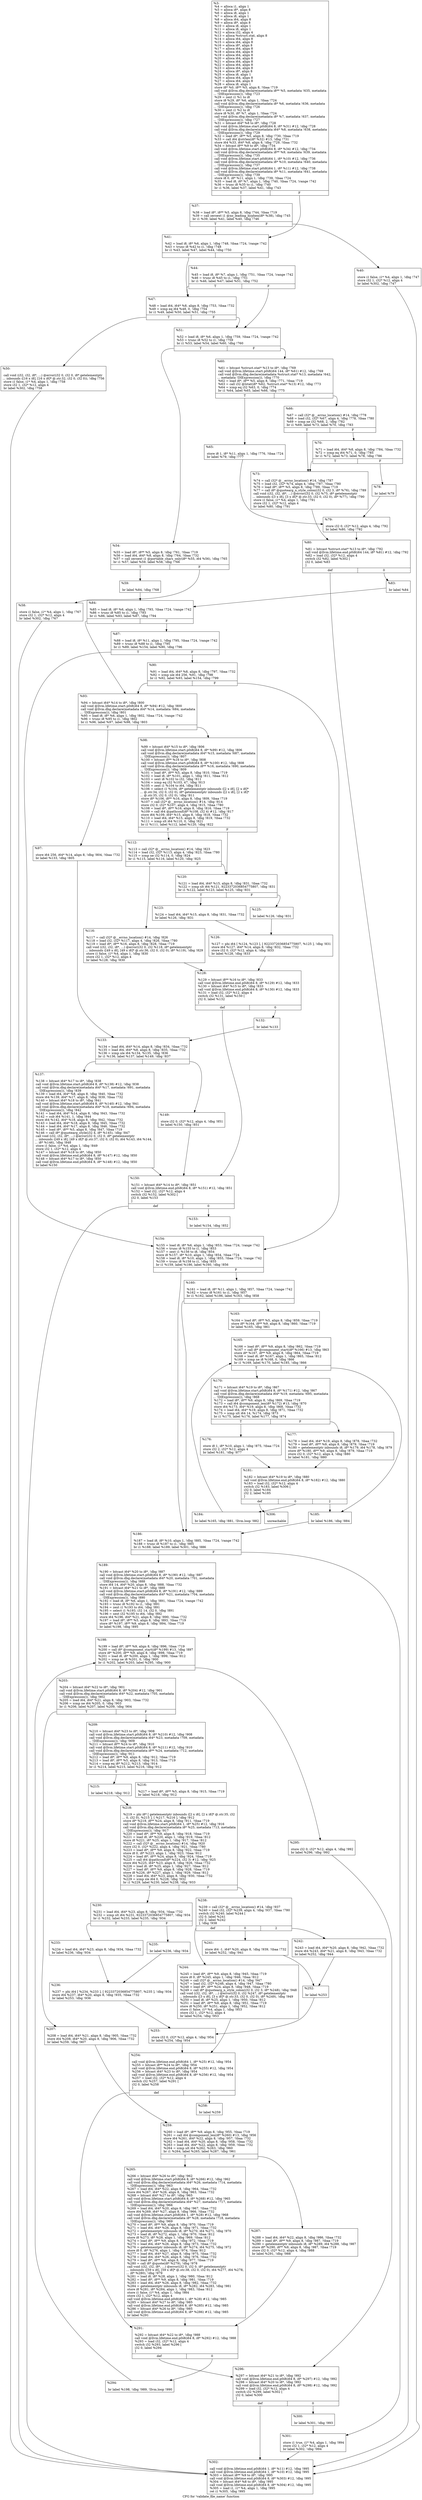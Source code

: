 digraph "CFG for 'validate_file_name' function" {
	label="CFG for 'validate_file_name' function";

	Node0x18da7d0 [shape=record,label="{%3:\l  %4 = alloca i1, align 1\l  %5 = alloca i8*, align 8\l  %6 = alloca i8, align 1\l  %7 = alloca i8, align 1\l  %8 = alloca i64, align 8\l  %9 = alloca i8*, align 8\l  %10 = alloca i8, align 1\l  %11 = alloca i8, align 1\l  %12 = alloca i32, align 4\l  %13 = alloca %struct.stat, align 8\l  %14 = alloca i64, align 8\l  %15 = alloca i64, align 8\l  %16 = alloca i8*, align 8\l  %17 = alloca i64, align 8\l  %18 = alloca i64, align 8\l  %19 = alloca i64, align 8\l  %20 = alloca i64, align 8\l  %21 = alloca i64, align 8\l  %22 = alloca i64, align 8\l  %23 = alloca i64, align 8\l  %24 = alloca i8*, align 8\l  %25 = alloca i8, align 1\l  %26 = alloca i64, align 8\l  %27 = alloca i64, align 8\l  %28 = alloca i8, align 1\l  store i8* %0, i8** %5, align 8, !tbaa !719\l  call void @llvm.dbg.declare(metadata i8** %5, metadata !635, metadata\l... !DIExpression()), !dbg !723\l  %29 = zext i1 %1 to i8\l  store i8 %29, i8* %6, align 1, !tbaa !724\l  call void @llvm.dbg.declare(metadata i8* %6, metadata !636, metadata\l... !DIExpression()), !dbg !726\l  %30 = zext i1 %2 to i8\l  store i8 %30, i8* %7, align 1, !tbaa !724\l  call void @llvm.dbg.declare(metadata i8* %7, metadata !637, metadata\l... !DIExpression()), !dbg !727\l  %31 = bitcast i64* %8 to i8*, !dbg !728\l  call void @llvm.lifetime.start.p0i8(i64 8, i8* %31) #12, !dbg !728\l  call void @llvm.dbg.declare(metadata i64* %8, metadata !638, metadata\l... !DIExpression()), !dbg !729\l  %32 = load i8*, i8** %5, align 8, !dbg !730, !tbaa !719\l  %33 = call i64 @strlen(i8* %32) #13, !dbg !731\l  store i64 %33, i64* %8, align 8, !dbg !729, !tbaa !732\l  %34 = bitcast i8** %9 to i8*, !dbg !734\l  call void @llvm.lifetime.start.p0i8(i64 8, i8* %34) #12, !dbg !734\l  call void @llvm.dbg.declare(metadata i8** %9, metadata !639, metadata\l... !DIExpression()), !dbg !735\l  call void @llvm.lifetime.start.p0i8(i64 1, i8* %10) #12, !dbg !736\l  call void @llvm.dbg.declare(metadata i8* %10, metadata !640, metadata\l... !DIExpression()), !dbg !737\l  call void @llvm.lifetime.start.p0i8(i64 1, i8* %11) #12, !dbg !738\l  call void @llvm.dbg.declare(metadata i8* %11, metadata !641, metadata\l... !DIExpression()), !dbg !739\l  store i8 0, i8* %11, align 1, !dbg !739, !tbaa !724\l  %35 = load i8, i8* %7, align 1, !dbg !740, !tbaa !724, !range !742\l  %36 = trunc i8 %35 to i1, !dbg !740\l  br i1 %36, label %37, label %41, !dbg !743\l|{<s0>T|<s1>F}}"];
	Node0x18da7d0:s0 -> Node0x18ca420;
	Node0x18da7d0:s1 -> Node0x18ca4c0;
	Node0x18ca420 [shape=record,label="{%37:\l\l  %38 = load i8*, i8** %5, align 8, !dbg !744, !tbaa !719\l  %39 = call zeroext i1 @no_leading_hyphen(i8* %38), !dbg !745\l  br i1 %39, label %41, label %40, !dbg !746\l|{<s0>T|<s1>F}}"];
	Node0x18ca420:s0 -> Node0x18ca4c0;
	Node0x18ca420:s1 -> Node0x18ca470;
	Node0x18ca470 [shape=record,label="{%40:\l\l  store i1 false, i1* %4, align 1, !dbg !747\l  store i32 1, i32* %12, align 4\l  br label %302, !dbg !747\l}"];
	Node0x18ca470 -> Node0x18dd1a0;
	Node0x18ca4c0 [shape=record,label="{%41:\l\l  %42 = load i8, i8* %6, align 1, !dbg !748, !tbaa !724, !range !742\l  %43 = trunc i8 %42 to i1, !dbg !748\l  br i1 %43, label %47, label %44, !dbg !750\l|{<s0>T|<s1>F}}"];
	Node0x18ca4c0:s0 -> Node0x18ca560;
	Node0x18ca4c0:s1 -> Node0x18ca510;
	Node0x18ca510 [shape=record,label="{%44:\l\l  %45 = load i8, i8* %7, align 1, !dbg !751, !tbaa !724, !range !742\l  %46 = trunc i8 %45 to i1, !dbg !751\l  br i1 %46, label %47, label %51, !dbg !752\l|{<s0>T|<s1>F}}"];
	Node0x18ca510:s0 -> Node0x18ca560;
	Node0x18ca510:s1 -> Node0x18ca600;
	Node0x18ca560 [shape=record,label="{%47:\l\l  %48 = load i64, i64* %8, align 8, !dbg !753, !tbaa !732\l  %49 = icmp eq i64 %48, 0, !dbg !754\l  br i1 %49, label %50, label %51, !dbg !755\l|{<s0>T|<s1>F}}"];
	Node0x18ca560:s0 -> Node0x18ca5b0;
	Node0x18ca560:s1 -> Node0x18ca600;
	Node0x18ca5b0 [shape=record,label="{%50:\l\l  call void (i32, i32, i8*, ...) @error(i32 0, i32 0, i8* getelementptr\l... inbounds ([16 x i8], [16 x i8]* @.str.32, i32 0, i32 0)), !dbg !756\l  store i1 false, i1* %4, align 1, !dbg !758\l  store i32 1, i32* %12, align 4\l  br label %302, !dbg !758\l}"];
	Node0x18ca5b0 -> Node0x18dd1a0;
	Node0x18ca600 [shape=record,label="{%51:\l\l  %52 = load i8, i8* %6, align 1, !dbg !759, !tbaa !724, !range !742\l  %53 = trunc i8 %52 to i1, !dbg !759\l  br i1 %53, label %54, label %60, !dbg !760\l|{<s0>T|<s1>F}}"];
	Node0x18ca600:s0 -> Node0x18ca650;
	Node0x18ca600:s1 -> Node0x18ca740;
	Node0x18ca650 [shape=record,label="{%54:\l\l  %55 = load i8*, i8** %5, align 8, !dbg !761, !tbaa !719\l  %56 = load i64, i64* %8, align 8, !dbg !764, !tbaa !732\l  %57 = call zeroext i1 @portable_chars_only(i8* %55, i64 %56), !dbg !765\l  br i1 %57, label %59, label %58, !dbg !766\l|{<s0>T|<s1>F}}"];
	Node0x18ca650:s0 -> Node0x18ca6f0;
	Node0x18ca650:s1 -> Node0x18ca6a0;
	Node0x18ca6a0 [shape=record,label="{%58:\l\l  store i1 false, i1* %4, align 1, !dbg !767\l  store i32 1, i32* %12, align 4\l  br label %302, !dbg !767\l}"];
	Node0x18ca6a0 -> Node0x18dd1a0;
	Node0x18ca6f0 [shape=record,label="{%59:\l\l  br label %84, !dbg !768\l}"];
	Node0x18ca6f0 -> Node0x18caa10;
	Node0x18ca740 [shape=record,label="{%60:\l\l  %61 = bitcast %struct.stat* %13 to i8*, !dbg !769\l  call void @llvm.lifetime.start.p0i8(i64 144, i8* %61) #12, !dbg !769\l  call void @llvm.dbg.declare(metadata %struct.stat* %13, metadata !642,\l... metadata !DIExpression()), !dbg !770\l  %62 = load i8*, i8** %5, align 8, !dbg !771, !tbaa !719\l  %63 = call i32 @lstat(i8* %62, %struct.stat* %13) #12, !dbg !773\l  %64 = icmp eq i32 %63, 0, !dbg !774\l  br i1 %64, label %65, label %66, !dbg !775\l|{<s0>T|<s1>F}}"];
	Node0x18ca740:s0 -> Node0x18ca790;
	Node0x18ca740:s1 -> Node0x18ca7e0;
	Node0x18ca790 [shape=record,label="{%65:\l\l  store i8 1, i8* %11, align 1, !dbg !776, !tbaa !724\l  br label %79, !dbg !777\l}"];
	Node0x18ca790 -> Node0x18ca920;
	Node0x18ca7e0 [shape=record,label="{%66:\l\l  %67 = call i32* @__errno_location() #14, !dbg !778\l  %68 = load i32, i32* %67, align 4, !dbg !778, !tbaa !780\l  %69 = icmp ne i32 %68, 2, !dbg !782\l  br i1 %69, label %73, label %70, !dbg !783\l|{<s0>T|<s1>F}}"];
	Node0x18ca7e0:s0 -> Node0x18ca880;
	Node0x18ca7e0:s1 -> Node0x18ca830;
	Node0x18ca830 [shape=record,label="{%70:\l\l  %71 = load i64, i64* %8, align 8, !dbg !784, !tbaa !732\l  %72 = icmp eq i64 %71, 0, !dbg !785\l  br i1 %72, label %73, label %78, !dbg !786\l|{<s0>T|<s1>F}}"];
	Node0x18ca830:s0 -> Node0x18ca880;
	Node0x18ca830:s1 -> Node0x18ca8d0;
	Node0x18ca880 [shape=record,label="{%73:\l\l  %74 = call i32* @__errno_location() #14, !dbg !787\l  %75 = load i32, i32* %74, align 4, !dbg !787, !tbaa !780\l  %76 = load i8*, i8** %5, align 8, !dbg !789, !tbaa !719\l  %77 = call i8* @quotearg_n_style_colon(i32 0, i32 3, i8* %76), !dbg !789\l  call void (i32, i32, i8*, ...) @error(i32 0, i32 %75, i8* getelementptr\l... inbounds ([3 x i8], [3 x i8]* @.str.33, i32 0, i32 0), i8* %77), !dbg !790\l  store i1 false, i1* %4, align 1, !dbg !791\l  store i32 1, i32* %12, align 4\l  br label %80, !dbg !791\l}"];
	Node0x18ca880 -> Node0x18ca970;
	Node0x18ca8d0 [shape=record,label="{%78:\l\l  br label %79\l}"];
	Node0x18ca8d0 -> Node0x18ca920;
	Node0x18ca920 [shape=record,label="{%79:\l\l  store i32 0, i32* %12, align 4, !dbg !792\l  br label %80, !dbg !792\l}"];
	Node0x18ca920 -> Node0x18ca970;
	Node0x18ca970 [shape=record,label="{%80:\l\l  %81 = bitcast %struct.stat* %13 to i8*, !dbg !792\l  call void @llvm.lifetime.end.p0i8(i64 144, i8* %81) #12, !dbg !792\l  %82 = load i32, i32* %12, align 4\l  switch i32 %82, label %302 [\l    i32 0, label %83\l  ]\l|{<s0>def|<s1>0}}"];
	Node0x18ca970:s0 -> Node0x18dd1a0;
	Node0x18ca970:s1 -> Node0x18ca9c0;
	Node0x18ca9c0 [shape=record,label="{%83:\l\l  br label %84\l}"];
	Node0x18ca9c0 -> Node0x18caa10;
	Node0x18caa10 [shape=record,label="{%84:\l\l  %85 = load i8, i8* %6, align 1, !dbg !793, !tbaa !724, !range !742\l  %86 = trunc i8 %85 to i1, !dbg !793\l  br i1 %86, label %93, label %87, !dbg !794\l|{<s0>T|<s1>F}}"];
	Node0x18caa10:s0 -> Node0x18cab00;
	Node0x18caa10:s1 -> Node0x18caa60;
	Node0x18caa60 [shape=record,label="{%87:\l\l  %88 = load i8, i8* %11, align 1, !dbg !795, !tbaa !724, !range !742\l  %89 = trunc i8 %88 to i1, !dbg !795\l  br i1 %89, label %154, label %90, !dbg !796\l|{<s0>T|<s1>F}}"];
	Node0x18caa60:s0 -> Node0x18dc520;
	Node0x18caa60:s1 -> Node0x18caab0;
	Node0x18caab0 [shape=record,label="{%90:\l\l  %91 = load i64, i64* %8, align 8, !dbg !797, !tbaa !732\l  %92 = icmp ule i64 256, %91, !dbg !798\l  br i1 %92, label %93, label %154, !dbg !799\l|{<s0>T|<s1>F}}"];
	Node0x18caab0:s0 -> Node0x18cab00;
	Node0x18caab0:s1 -> Node0x18dc520;
	Node0x18cab00 [shape=record,label="{%93:\l\l  %94 = bitcast i64* %14 to i8*, !dbg !800\l  call void @llvm.lifetime.start.p0i8(i64 8, i8* %94) #12, !dbg !800\l  call void @llvm.dbg.declare(metadata i64* %14, metadata !684, metadata\l... !DIExpression()), !dbg !801\l  %95 = load i8, i8* %6, align 1, !dbg !802, !tbaa !724, !range !742\l  %96 = trunc i8 %95 to i1, !dbg !802\l  br i1 %96, label %97, label %98, !dbg !803\l|{<s0>T|<s1>F}}"];
	Node0x18cab00:s0 -> Node0x18cab50;
	Node0x18cab00:s1 -> Node0x18caba0;
	Node0x18cab50 [shape=record,label="{%97:\l\l  store i64 256, i64* %14, align 8, !dbg !804, !tbaa !732\l  br label %133, !dbg !805\l}"];
	Node0x18cab50 -> Node0x18cae70;
	Node0x18caba0 [shape=record,label="{%98:\l\l  %99 = bitcast i64* %15 to i8*, !dbg !806\l  call void @llvm.lifetime.start.p0i8(i64 8, i8* %99) #12, !dbg !806\l  call void @llvm.dbg.declare(metadata i64* %15, metadata !687, metadata\l... !DIExpression()), !dbg !807\l  %100 = bitcast i8** %16 to i8*, !dbg !808\l  call void @llvm.lifetime.start.p0i8(i64 8, i8* %100) #12, !dbg !808\l  call void @llvm.dbg.declare(metadata i8** %16, metadata !690, metadata\l... !DIExpression()), !dbg !809\l  %101 = load i8*, i8** %5, align 8, !dbg !810, !tbaa !719\l  %102 = load i8, i8* %101, align 1, !dbg !811, !tbaa !812\l  %103 = sext i8 %102 to i32, !dbg !811\l  %104 = icmp eq i32 %103, 47, !dbg !813\l  %105 = zext i1 %104 to i64, !dbg !811\l  %106 = select i1 %104, i8* getelementptr inbounds ([2 x i8], [2 x i8]*\l... @.str.34, i32 0, i32 0), i8* getelementptr inbounds ([2 x i8], [2 x i8]*\l... @.str.35, i32 0, i32 0), !dbg !811\l  store i8* %106, i8** %16, align 8, !dbg !809, !tbaa !719\l  %107 = call i32* @__errno_location() #14, !dbg !814\l  store i32 0, i32* %107, align 4, !dbg !815, !tbaa !780\l  %108 = load i8*, i8** %16, align 8, !dbg !816, !tbaa !719\l  %109 = call i64 @pathconf(i8* %108, i32 4) #12, !dbg !817\l  store i64 %109, i64* %15, align 8, !dbg !818, !tbaa !732\l  %110 = load i64, i64* %15, align 8, !dbg !819, !tbaa !732\l  %111 = icmp slt i64 %110, 0, !dbg !821\l  br i1 %111, label %112, label %120, !dbg !822\l|{<s0>T|<s1>F}}"];
	Node0x18caba0:s0 -> Node0x18cabf0;
	Node0x18caba0:s1 -> Node0x18cac90;
	Node0x18cabf0 [shape=record,label="{%112:\l\l  %113 = call i32* @__errno_location() #14, !dbg !823\l  %114 = load i32, i32* %113, align 4, !dbg !823, !tbaa !780\l  %115 = icmp ne i32 %114, 0, !dbg !824\l  br i1 %115, label %116, label %120, !dbg !825\l|{<s0>T|<s1>F}}"];
	Node0x18cabf0:s0 -> Node0x18cac40;
	Node0x18cabf0:s1 -> Node0x18cac90;
	Node0x18cac40 [shape=record,label="{%116:\l\l  %117 = call i32* @__errno_location() #14, !dbg !826\l  %118 = load i32, i32* %117, align 4, !dbg !826, !tbaa !780\l  %119 = load i8*, i8** %16, align 8, !dbg !828, !tbaa !719\l  call void (i32, i32, i8*, ...) @error(i32 0, i32 %118, i8* getelementptr\l... inbounds ([49 x i8], [49 x i8]* @.str.36, i32 0, i32 0), i8* %119), !dbg !829\l  store i1 false, i1* %4, align 1, !dbg !830\l  store i32 1, i32* %12, align 4\l  br label %128, !dbg !830\l}"];
	Node0x18cac40 -> Node0x18cadd0;
	Node0x18cac90 [shape=record,label="{%120:\l\l  %121 = load i64, i64* %15, align 8, !dbg !831, !tbaa !732\l  %122 = icmp slt i64 %121, 9223372036854775807, !dbg !831\l  br i1 %122, label %123, label %125, !dbg !831\l|{<s0>T|<s1>F}}"];
	Node0x18cac90:s0 -> Node0x18cace0;
	Node0x18cac90:s1 -> Node0x18cad30;
	Node0x18cace0 [shape=record,label="{%123:\l\l  %124 = load i64, i64* %15, align 8, !dbg !831, !tbaa !732\l  br label %126, !dbg !831\l}"];
	Node0x18cace0 -> Node0x18cad80;
	Node0x18cad30 [shape=record,label="{%125:\l\l  br label %126, !dbg !831\l}"];
	Node0x18cad30 -> Node0x18cad80;
	Node0x18cad80 [shape=record,label="{%126:\l\l  %127 = phi i64 [ %124, %123 ], [ 9223372036854775807, %125 ], !dbg !831\l  store i64 %127, i64* %14, align 8, !dbg !832, !tbaa !732\l  store i32 0, i32* %12, align 4, !dbg !833\l  br label %128, !dbg !833\l}"];
	Node0x18cad80 -> Node0x18cadd0;
	Node0x18cadd0 [shape=record,label="{%128:\l\l  %129 = bitcast i8** %16 to i8*, !dbg !833\l  call void @llvm.lifetime.end.p0i8(i64 8, i8* %129) #12, !dbg !833\l  %130 = bitcast i64* %15 to i8*, !dbg !833\l  call void @llvm.lifetime.end.p0i8(i64 8, i8* %130) #12, !dbg !833\l  %131 = load i32, i32* %12, align 4\l  switch i32 %131, label %150 [\l    i32 0, label %132\l  ]\l|{<s0>def|<s1>0}}"];
	Node0x18cadd0:s0 -> Node0x18dc480;
	Node0x18cadd0:s1 -> Node0x18cae20;
	Node0x18cae20 [shape=record,label="{%132:\l\l  br label %133\l}"];
	Node0x18cae20 -> Node0x18cae70;
	Node0x18cae70 [shape=record,label="{%133:\l\l  %134 = load i64, i64* %14, align 8, !dbg !834, !tbaa !732\l  %135 = load i64, i64* %8, align 8, !dbg !835, !tbaa !732\l  %136 = icmp ule i64 %134, %135, !dbg !836\l  br i1 %136, label %137, label %149, !dbg !837\l|{<s0>T|<s1>F}}"];
	Node0x18cae70:s0 -> Node0x18caec0;
	Node0x18cae70:s1 -> Node0x18dc430;
	Node0x18caec0 [shape=record,label="{%137:\l\l  %138 = bitcast i64* %17 to i8*, !dbg !838\l  call void @llvm.lifetime.start.p0i8(i64 8, i8* %138) #12, !dbg !838\l  call void @llvm.dbg.declare(metadata i64* %17, metadata !691, metadata\l... !DIExpression()), !dbg !839\l  %139 = load i64, i64* %8, align 8, !dbg !840, !tbaa !732\l  store i64 %139, i64* %17, align 8, !dbg !839, !tbaa !732\l  %140 = bitcast i64* %18 to i8*, !dbg !841\l  call void @llvm.lifetime.start.p0i8(i64 8, i8* %140) #12, !dbg !841\l  call void @llvm.dbg.declare(metadata i64* %18, metadata !694, metadata\l... !DIExpression()), !dbg !842\l  %141 = load i64, i64* %14, align 8, !dbg !843, !tbaa !732\l  %142 = sub i64 %141, 1, !dbg !844\l  store i64 %142, i64* %18, align 8, !dbg !842, !tbaa !732\l  %143 = load i64, i64* %18, align 8, !dbg !845, !tbaa !732\l  %144 = load i64, i64* %17, align 8, !dbg !846, !tbaa !732\l  %145 = load i8*, i8** %5, align 8, !dbg !847, !tbaa !719\l  %146 = call i8* @quotearg_style(i32 4, i8* %145), !dbg !847\l  call void (i32, i32, i8*, ...) @error(i32 0, i32 0, i8* getelementptr\l... inbounds ([49 x i8], [49 x i8]* @.str.37, i32 0, i32 0), i64 %143, i64 %144,\l... i8* %146), !dbg !848\l  store i1 false, i1* %4, align 1, !dbg !849\l  store i32 1, i32* %12, align 4\l  %147 = bitcast i64* %18 to i8*, !dbg !850\l  call void @llvm.lifetime.end.p0i8(i64 8, i8* %147) #12, !dbg !850\l  %148 = bitcast i64* %17 to i8*, !dbg !850\l  call void @llvm.lifetime.end.p0i8(i64 8, i8* %148) #12, !dbg !850\l  br label %150\l}"];
	Node0x18caec0 -> Node0x18dc480;
	Node0x18dc430 [shape=record,label="{%149:\l\l  store i32 0, i32* %12, align 4, !dbg !851\l  br label %150, !dbg !851\l}"];
	Node0x18dc430 -> Node0x18dc480;
	Node0x18dc480 [shape=record,label="{%150:\l\l  %151 = bitcast i64* %14 to i8*, !dbg !851\l  call void @llvm.lifetime.end.p0i8(i64 8, i8* %151) #12, !dbg !851\l  %152 = load i32, i32* %12, align 4\l  switch i32 %152, label %302 [\l    i32 0, label %153\l  ]\l|{<s0>def|<s1>0}}"];
	Node0x18dc480:s0 -> Node0x18dd1a0;
	Node0x18dc480:s1 -> Node0x18dc4d0;
	Node0x18dc4d0 [shape=record,label="{%153:\l\l  br label %154, !dbg !852\l}"];
	Node0x18dc4d0 -> Node0x18dc520;
	Node0x18dc520 [shape=record,label="{%154:\l\l  %155 = load i8, i8* %6, align 1, !dbg !853, !tbaa !724, !range !742\l  %156 = trunc i8 %155 to i1, !dbg !853\l  %157 = zext i1 %156 to i8, !dbg !854\l  store i8 %157, i8* %10, align 1, !dbg !854, !tbaa !724\l  %158 = load i8, i8* %10, align 1, !dbg !855, !tbaa !724, !range !742\l  %159 = trunc i8 %158 to i1, !dbg !855\l  br i1 %159, label %186, label %160, !dbg !856\l|{<s0>T|<s1>F}}"];
	Node0x18dc520:s0 -> Node0x18dc840;
	Node0x18dc520:s1 -> Node0x18dc570;
	Node0x18dc570 [shape=record,label="{%160:\l\l  %161 = load i8, i8* %11, align 1, !dbg !857, !tbaa !724, !range !742\l  %162 = trunc i8 %161 to i1, !dbg !857\l  br i1 %162, label %186, label %163, !dbg !858\l|{<s0>T|<s1>F}}"];
	Node0x18dc570:s0 -> Node0x18dc840;
	Node0x18dc570:s1 -> Node0x18dc5c0;
	Node0x18dc5c0 [shape=record,label="{%163:\l\l  %164 = load i8*, i8** %5, align 8, !dbg !859, !tbaa !719\l  store i8* %164, i8** %9, align 8, !dbg !860, !tbaa !719\l  br label %165, !dbg !861\l}"];
	Node0x18dc5c0 -> Node0x18dc610;
	Node0x18dc610 [shape=record,label="{%165:\l\l  %166 = load i8*, i8** %9, align 8, !dbg !862, !tbaa !719\l  %167 = call i8* @component_start(i8* %166) #13, !dbg !863\l  store i8* %167, i8** %9, align 8, !dbg !864, !tbaa !719\l  %168 = load i8, i8* %167, align 1, !dbg !865, !tbaa !812\l  %169 = icmp ne i8 %168, 0, !dbg !866\l  br i1 %169, label %170, label %185, !dbg !866\l|{<s0>T|<s1>F}}"];
	Node0x18dc610:s0 -> Node0x18dc660;
	Node0x18dc610:s1 -> Node0x18dc7f0;
	Node0x18dc660 [shape=record,label="{%170:\l\l  %171 = bitcast i64* %19 to i8*, !dbg !867\l  call void @llvm.lifetime.start.p0i8(i64 8, i8* %171) #12, !dbg !867\l  call void @llvm.dbg.declare(metadata i64* %19, metadata !695, metadata\l... !DIExpression()), !dbg !868\l  %172 = load i8*, i8** %9, align 8, !dbg !869, !tbaa !719\l  %173 = call i64 @component_len(i8* %172) #13, !dbg !870\l  store i64 %173, i64* %19, align 8, !dbg !868, !tbaa !732\l  %174 = load i64, i64* %19, align 8, !dbg !871, !tbaa !732\l  %175 = icmp ult i64 14, %174, !dbg !873\l  br i1 %175, label %176, label %177, !dbg !874\l|{<s0>T|<s1>F}}"];
	Node0x18dc660:s0 -> Node0x18dc6b0;
	Node0x18dc660:s1 -> Node0x18dc700;
	Node0x18dc6b0 [shape=record,label="{%176:\l\l  store i8 1, i8* %10, align 1, !dbg !875, !tbaa !724\l  store i32 2, i32* %12, align 4\l  br label %181, !dbg !877\l}"];
	Node0x18dc6b0 -> Node0x18dc750;
	Node0x18dc700 [shape=record,label="{%177:\l\l  %178 = load i64, i64* %19, align 8, !dbg !878, !tbaa !732\l  %179 = load i8*, i8** %9, align 8, !dbg !879, !tbaa !719\l  %180 = getelementptr inbounds i8, i8* %179, i64 %178, !dbg !879\l  store i8* %180, i8** %9, align 8, !dbg !879, !tbaa !719\l  store i32 0, i32* %12, align 4, !dbg !880\l  br label %181, !dbg !880\l}"];
	Node0x18dc700 -> Node0x18dc750;
	Node0x18dc750 [shape=record,label="{%181:\l\l  %182 = bitcast i64* %19 to i8*, !dbg !880\l  call void @llvm.lifetime.end.p0i8(i64 8, i8* %182) #12, !dbg !880\l  %183 = load i32, i32* %12, align 4\l  switch i32 %183, label %306 [\l    i32 0, label %184\l    i32 2, label %185\l  ]\l|{<s0>def|<s1>0|<s2>2}}"];
	Node0x18dc750:s0 -> Node0x18dd1f0;
	Node0x18dc750:s1 -> Node0x18dc7a0;
	Node0x18dc750:s2 -> Node0x18dc7f0;
	Node0x18dc7a0 [shape=record,label="{%184:\l\l  br label %165, !dbg !881, !llvm.loop !882\l}"];
	Node0x18dc7a0 -> Node0x18dc610;
	Node0x18dc7f0 [shape=record,label="{%185:\l\l  br label %186, !dbg !884\l}"];
	Node0x18dc7f0 -> Node0x18dc840;
	Node0x18dc840 [shape=record,label="{%186:\l\l  %187 = load i8, i8* %10, align 1, !dbg !885, !tbaa !724, !range !742\l  %188 = trunc i8 %187 to i1, !dbg !885\l  br i1 %188, label %189, label %301, !dbg !886\l|{<s0>T|<s1>F}}"];
	Node0x18dc840:s0 -> Node0x18dc890;
	Node0x18dc840:s1 -> Node0x18dd150;
	Node0x18dc890 [shape=record,label="{%189:\l\l  %190 = bitcast i64* %20 to i8*, !dbg !887\l  call void @llvm.lifetime.start.p0i8(i64 8, i8* %190) #12, !dbg !887\l  call void @llvm.dbg.declare(metadata i64* %20, metadata !701, metadata\l... !DIExpression()), !dbg !888\l  store i64 14, i64* %20, align 8, !dbg !888, !tbaa !732\l  %191 = bitcast i64* %21 to i8*, !dbg !889\l  call void @llvm.lifetime.start.p0i8(i64 8, i8* %191) #12, !dbg !889\l  call void @llvm.dbg.declare(metadata i64* %21, metadata !704, metadata\l... !DIExpression()), !dbg !890\l  %192 = load i8, i8* %6, align 1, !dbg !891, !tbaa !724, !range !742\l  %193 = trunc i8 %192 to i1, !dbg !891\l  %194 = zext i1 %193 to i64, !dbg !891\l  %195 = select i1 %193, i32 14, i32 0, !dbg !891\l  %196 = sext i32 %195 to i64, !dbg !892\l  store i64 %196, i64* %21, align 8, !dbg !890, !tbaa !732\l  %197 = load i8*, i8** %5, align 8, !dbg !893, !tbaa !719\l  store i8* %197, i8** %9, align 8, !dbg !894, !tbaa !719\l  br label %198, !dbg !895\l}"];
	Node0x18dc890 -> Node0x18dc8e0;
	Node0x18dc8e0 [shape=record,label="{%198:\l\l  %199 = load i8*, i8** %9, align 8, !dbg !896, !tbaa !719\l  %200 = call i8* @component_start(i8* %199) #13, !dbg !897\l  store i8* %200, i8** %9, align 8, !dbg !898, !tbaa !719\l  %201 = load i8, i8* %200, align 1, !dbg !899, !tbaa !812\l  %202 = icmp ne i8 %201, 0, !dbg !900\l  br i1 %202, label %203, label %295, !dbg !900\l|{<s0>T|<s1>F}}"];
	Node0x18dc8e0:s0 -> Node0x18dc930;
	Node0x18dc8e0:s1 -> Node0x18dd060;
	Node0x18dc930 [shape=record,label="{%203:\l\l  %204 = bitcast i64* %22 to i8*, !dbg !901\l  call void @llvm.lifetime.start.p0i8(i64 8, i8* %204) #12, !dbg !901\l  call void @llvm.dbg.declare(metadata i64* %22, metadata !705, metadata\l... !DIExpression()), !dbg !902\l  %205 = load i64, i64* %21, align 8, !dbg !903, !tbaa !732\l  %206 = icmp ne i64 %205, 0, !dbg !903\l  br i1 %206, label %207, label %209, !dbg !904\l|{<s0>T|<s1>F}}"];
	Node0x18dc930:s0 -> Node0x18dc980;
	Node0x18dc930:s1 -> Node0x18dc9d0;
	Node0x18dc980 [shape=record,label="{%207:\l\l  %208 = load i64, i64* %21, align 8, !dbg !905, !tbaa !732\l  store i64 %208, i64* %20, align 8, !dbg !906, !tbaa !732\l  br label %259, !dbg !907\l}"];
	Node0x18dc980 -> Node0x18dced0;
	Node0x18dc9d0 [shape=record,label="{%209:\l\l  %210 = bitcast i64* %23 to i8*, !dbg !908\l  call void @llvm.lifetime.start.p0i8(i64 8, i8* %210) #12, !dbg !908\l  call void @llvm.dbg.declare(metadata i64* %23, metadata !709, metadata\l... !DIExpression()), !dbg !909\l  %211 = bitcast i8** %24 to i8*, !dbg !910\l  call void @llvm.lifetime.start.p0i8(i64 8, i8* %211) #12, !dbg !910\l  call void @llvm.dbg.declare(metadata i8** %24, metadata !712, metadata\l... !DIExpression()), !dbg !911\l  %212 = load i8*, i8** %9, align 8, !dbg !912, !tbaa !719\l  %213 = load i8*, i8** %5, align 8, !dbg !913, !tbaa !719\l  %214 = icmp eq i8* %212, %213, !dbg !914\l  br i1 %214, label %215, label %216, !dbg !912\l|{<s0>T|<s1>F}}"];
	Node0x18dc9d0:s0 -> Node0x18dca20;
	Node0x18dc9d0:s1 -> Node0x18dca70;
	Node0x18dca20 [shape=record,label="{%215:\l\l  br label %218, !dbg !912\l}"];
	Node0x18dca20 -> Node0x18dcac0;
	Node0x18dca70 [shape=record,label="{%216:\l\l  %217 = load i8*, i8** %5, align 8, !dbg !915, !tbaa !719\l  br label %218, !dbg !912\l}"];
	Node0x18dca70 -> Node0x18dcac0;
	Node0x18dcac0 [shape=record,label="{%218:\l\l  %219 = phi i8* [ getelementptr inbounds ([2 x i8], [2 x i8]* @.str.35, i32\l... 0, i32 0), %215 ], [ %217, %216 ], !dbg !912\l  store i8* %219, i8** %24, align 8, !dbg !911, !tbaa !719\l  call void @llvm.lifetime.start.p0i8(i64 1, i8* %25) #12, !dbg !916\l  call void @llvm.dbg.declare(metadata i8* %25, metadata !713, metadata\l... !DIExpression()), !dbg !917\l  %220 = load i8*, i8** %9, align 8, !dbg !918, !tbaa !719\l  %221 = load i8, i8* %220, align 1, !dbg !919, !tbaa !812\l  store i8 %221, i8* %25, align 1, !dbg !917, !tbaa !812\l  %222 = call i32* @__errno_location() #14, !dbg !920\l  store i32 0, i32* %222, align 4, !dbg !921, !tbaa !780\l  %223 = load i8*, i8** %9, align 8, !dbg !922, !tbaa !719\l  store i8 0, i8* %223, align 1, !dbg !923, !tbaa !812\l  %224 = load i8*, i8** %24, align 8, !dbg !924, !tbaa !719\l  %225 = call i64 @pathconf(i8* %224, i32 3) #12, !dbg !925\l  store i64 %225, i64* %23, align 8, !dbg !926, !tbaa !732\l  %226 = load i8, i8* %25, align 1, !dbg !927, !tbaa !812\l  %227 = load i8*, i8** %9, align 8, !dbg !928, !tbaa !719\l  store i8 %226, i8* %227, align 1, !dbg !929, !tbaa !812\l  %228 = load i64, i64* %23, align 8, !dbg !930, !tbaa !732\l  %229 = icmp sle i64 0, %228, !dbg !932\l  br i1 %229, label %230, label %238, !dbg !933\l|{<s0>T|<s1>F}}"];
	Node0x18dcac0:s0 -> Node0x18dcb10;
	Node0x18dcac0:s1 -> Node0x18dcc50;
	Node0x18dcb10 [shape=record,label="{%230:\l\l  %231 = load i64, i64* %23, align 8, !dbg !934, !tbaa !732\l  %232 = icmp slt i64 %231, 9223372036854775807, !dbg !934\l  br i1 %232, label %233, label %235, !dbg !934\l|{<s0>T|<s1>F}}"];
	Node0x18dcb10:s0 -> Node0x18dcb60;
	Node0x18dcb10:s1 -> Node0x18dcbb0;
	Node0x18dcb60 [shape=record,label="{%233:\l\l  %234 = load i64, i64* %23, align 8, !dbg !934, !tbaa !732\l  br label %236, !dbg !934\l}"];
	Node0x18dcb60 -> Node0x18dcc00;
	Node0x18dcbb0 [shape=record,label="{%235:\l\l  br label %236, !dbg !934\l}"];
	Node0x18dcbb0 -> Node0x18dcc00;
	Node0x18dcc00 [shape=record,label="{%236:\l\l  %237 = phi i64 [ %234, %233 ], [ 9223372036854775807, %235 ], !dbg !934\l  store i64 %237, i64* %20, align 8, !dbg !935, !tbaa !732\l  br label %253, !dbg !936\l}"];
	Node0x18dcc00 -> Node0x18dcde0;
	Node0x18dcc50 [shape=record,label="{%238:\l\l  %239 = call i32* @__errno_location() #14, !dbg !937\l  %240 = load i32, i32* %239, align 4, !dbg !937, !tbaa !780\l  switch i32 %240, label %244 [\l    i32 0, label %241\l    i32 2, label %242\l  ], !dbg !938\l|{<s0>def|<s1>0|<s2>2}}"];
	Node0x18dcc50:s0 -> Node0x18dcd40;
	Node0x18dcc50:s1 -> Node0x18dcca0;
	Node0x18dcc50:s2 -> Node0x18dccf0;
	Node0x18dcca0 [shape=record,label="{%241:\l\l  store i64 -1, i64* %20, align 8, !dbg !939, !tbaa !732\l  br label %252, !dbg !941\l}"];
	Node0x18dcca0 -> Node0x18dcd90;
	Node0x18dccf0 [shape=record,label="{%242:\l\l  %243 = load i64, i64* %20, align 8, !dbg !942, !tbaa !732\l  store i64 %243, i64* %21, align 8, !dbg !943, !tbaa !732\l  br label %252, !dbg !944\l}"];
	Node0x18dccf0 -> Node0x18dcd90;
	Node0x18dcd40 [shape=record,label="{%244:\l\l  %245 = load i8*, i8** %9, align 8, !dbg !945, !tbaa !719\l  store i8 0, i8* %245, align 1, !dbg !946, !tbaa !812\l  %246 = call i32* @__errno_location() #14, !dbg !947\l  %247 = load i32, i32* %246, align 4, !dbg !947, !tbaa !780\l  %248 = load i8*, i8** %24, align 8, !dbg !948, !tbaa !719\l  %249 = call i8* @quotearg_n_style_colon(i32 0, i32 3, i8* %248), !dbg !948\l  call void (i32, i32, i8*, ...) @error(i32 0, i32 %247, i8* getelementptr\l... inbounds ([3 x i8], [3 x i8]* @.str.33, i32 0, i32 0), i8* %249), !dbg !949\l  %250 = load i8, i8* %25, align 1, !dbg !950, !tbaa !812\l  %251 = load i8*, i8** %9, align 8, !dbg !951, !tbaa !719\l  store i8 %250, i8* %251, align 1, !dbg !952, !tbaa !812\l  store i1 false, i1* %4, align 1, !dbg !953\l  store i32 1, i32* %12, align 4\l  br label %254, !dbg !953\l}"];
	Node0x18dcd40 -> Node0x18dce30;
	Node0x18dcd90 [shape=record,label="{%252:\l\l  br label %253\l}"];
	Node0x18dcd90 -> Node0x18dcde0;
	Node0x18dcde0 [shape=record,label="{%253:\l\l  store i32 0, i32* %12, align 4, !dbg !954\l  br label %254, !dbg !954\l}"];
	Node0x18dcde0 -> Node0x18dce30;
	Node0x18dce30 [shape=record,label="{%254:\l\l  call void @llvm.lifetime.end.p0i8(i64 1, i8* %25) #12, !dbg !954\l  %255 = bitcast i8** %24 to i8*, !dbg !954\l  call void @llvm.lifetime.end.p0i8(i64 8, i8* %255) #12, !dbg !954\l  %256 = bitcast i64* %23 to i8*, !dbg !954\l  call void @llvm.lifetime.end.p0i8(i64 8, i8* %256) #12, !dbg !954\l  %257 = load i32, i32* %12, align 4\l  switch i32 %257, label %291 [\l    i32 0, label %258\l  ]\l|{<s0>def|<s1>0}}"];
	Node0x18dce30:s0 -> Node0x18dcfc0;
	Node0x18dce30:s1 -> Node0x18dce80;
	Node0x18dce80 [shape=record,label="{%258:\l\l  br label %259\l}"];
	Node0x18dce80 -> Node0x18dced0;
	Node0x18dced0 [shape=record,label="{%259:\l\l  %260 = load i8*, i8** %9, align 8, !dbg !955, !tbaa !719\l  %261 = call i64 @component_len(i8* %260) #13, !dbg !956\l  store i64 %261, i64* %22, align 8, !dbg !957, !tbaa !732\l  %262 = load i64, i64* %20, align 8, !dbg !958, !tbaa !732\l  %263 = load i64, i64* %22, align 8, !dbg !959, !tbaa !732\l  %264 = icmp ult i64 %262, %263, !dbg !960\l  br i1 %264, label %265, label %287, !dbg !961\l|{<s0>T|<s1>F}}"];
	Node0x18dced0:s0 -> Node0x18dcf20;
	Node0x18dced0:s1 -> Node0x18dcf70;
	Node0x18dcf20 [shape=record,label="{%265:\l\l  %266 = bitcast i64* %26 to i8*, !dbg !962\l  call void @llvm.lifetime.start.p0i8(i64 8, i8* %266) #12, !dbg !962\l  call void @llvm.dbg.declare(metadata i64* %26, metadata !714, metadata\l... !DIExpression()), !dbg !963\l  %267 = load i64, i64* %22, align 8, !dbg !964, !tbaa !732\l  store i64 %267, i64* %26, align 8, !dbg !963, !tbaa !732\l  %268 = bitcast i64* %27 to i8*, !dbg !965\l  call void @llvm.lifetime.start.p0i8(i64 8, i8* %268) #12, !dbg !965\l  call void @llvm.dbg.declare(metadata i64* %27, metadata !717, metadata\l... !DIExpression()), !dbg !966\l  %269 = load i64, i64* %20, align 8, !dbg !967, !tbaa !732\l  store i64 %269, i64* %27, align 8, !dbg !966, !tbaa !732\l  call void @llvm.lifetime.start.p0i8(i64 1, i8* %28) #12, !dbg !968\l  call void @llvm.dbg.declare(metadata i8* %28, metadata !718, metadata\l... !DIExpression()), !dbg !969\l  %270 = load i8*, i8** %9, align 8, !dbg !970, !tbaa !719\l  %271 = load i64, i64* %26, align 8, !dbg !971, !tbaa !732\l  %272 = getelementptr inbounds i8, i8* %270, i64 %271, !dbg !970\l  %273 = load i8, i8* %272, align 1, !dbg !970, !tbaa !812\l  store i8 %273, i8* %28, align 1, !dbg !969, !tbaa !812\l  %274 = load i8*, i8** %9, align 8, !dbg !972, !tbaa !719\l  %275 = load i64, i64* %26, align 8, !dbg !973, !tbaa !732\l  %276 = getelementptr inbounds i8, i8* %274, i64 %275, !dbg !972\l  store i8 0, i8* %276, align 1, !dbg !974, !tbaa !812\l  %277 = load i64, i64* %27, align 8, !dbg !975, !tbaa !732\l  %278 = load i64, i64* %26, align 8, !dbg !976, !tbaa !732\l  %279 = load i8*, i8** %9, align 8, !dbg !977, !tbaa !719\l  %280 = call i8* @quote(i8* %279), !dbg !978\l  call void (i32, i32, i8*, ...) @error(i32 0, i32 0, i8* getelementptr\l... inbounds ([59 x i8], [59 x i8]* @.str.38, i32 0, i32 0), i64 %277, i64 %278,\l... i8* %280), !dbg !979\l  %281 = load i8, i8* %28, align 1, !dbg !980, !tbaa !812\l  %282 = load i8*, i8** %9, align 8, !dbg !981, !tbaa !719\l  %283 = load i64, i64* %26, align 8, !dbg !982, !tbaa !732\l  %284 = getelementptr inbounds i8, i8* %282, i64 %283, !dbg !981\l  store i8 %281, i8* %284, align 1, !dbg !983, !tbaa !812\l  store i1 false, i1* %4, align 1, !dbg !984\l  store i32 1, i32* %12, align 4\l  call void @llvm.lifetime.end.p0i8(i64 1, i8* %28) #12, !dbg !985\l  %285 = bitcast i64* %27 to i8*, !dbg !985\l  call void @llvm.lifetime.end.p0i8(i64 8, i8* %285) #12, !dbg !985\l  %286 = bitcast i64* %26 to i8*, !dbg !985\l  call void @llvm.lifetime.end.p0i8(i64 8, i8* %286) #12, !dbg !985\l  br label %291\l}"];
	Node0x18dcf20 -> Node0x18dcfc0;
	Node0x18dcf70 [shape=record,label="{%287:\l\l  %288 = load i64, i64* %22, align 8, !dbg !986, !tbaa !732\l  %289 = load i8*, i8** %9, align 8, !dbg !987, !tbaa !719\l  %290 = getelementptr inbounds i8, i8* %289, i64 %288, !dbg !987\l  store i8* %290, i8** %9, align 8, !dbg !987, !tbaa !719\l  store i32 0, i32* %12, align 4, !dbg !988\l  br label %291, !dbg !988\l}"];
	Node0x18dcf70 -> Node0x18dcfc0;
	Node0x18dcfc0 [shape=record,label="{%291:\l\l  %292 = bitcast i64* %22 to i8*, !dbg !988\l  call void @llvm.lifetime.end.p0i8(i64 8, i8* %292) #12, !dbg !988\l  %293 = load i32, i32* %12, align 4\l  switch i32 %293, label %296 [\l    i32 0, label %294\l  ]\l|{<s0>def|<s1>0}}"];
	Node0x18dcfc0:s0 -> Node0x18dd0b0;
	Node0x18dcfc0:s1 -> Node0x18dd010;
	Node0x18dd010 [shape=record,label="{%294:\l\l  br label %198, !dbg !989, !llvm.loop !990\l}"];
	Node0x18dd010 -> Node0x18dc8e0;
	Node0x18dd060 [shape=record,label="{%295:\l\l  store i32 0, i32* %12, align 4, !dbg !992\l  br label %296, !dbg !992\l}"];
	Node0x18dd060 -> Node0x18dd0b0;
	Node0x18dd0b0 [shape=record,label="{%296:\l\l  %297 = bitcast i64* %21 to i8*, !dbg !992\l  call void @llvm.lifetime.end.p0i8(i64 8, i8* %297) #12, !dbg !992\l  %298 = bitcast i64* %20 to i8*, !dbg !992\l  call void @llvm.lifetime.end.p0i8(i64 8, i8* %298) #12, !dbg !992\l  %299 = load i32, i32* %12, align 4\l  switch i32 %299, label %302 [\l    i32 0, label %300\l  ]\l|{<s0>def|<s1>0}}"];
	Node0x18dd0b0:s0 -> Node0x18dd1a0;
	Node0x18dd0b0:s1 -> Node0x18dd100;
	Node0x18dd100 [shape=record,label="{%300:\l\l  br label %301, !dbg !993\l}"];
	Node0x18dd100 -> Node0x18dd150;
	Node0x18dd150 [shape=record,label="{%301:\l\l  store i1 true, i1* %4, align 1, !dbg !994\l  store i32 1, i32* %12, align 4\l  br label %302, !dbg !994\l}"];
	Node0x18dd150 -> Node0x18dd1a0;
	Node0x18dd1a0 [shape=record,label="{%302:\l\l  call void @llvm.lifetime.end.p0i8(i64 1, i8* %11) #12, !dbg !995\l  call void @llvm.lifetime.end.p0i8(i64 1, i8* %10) #12, !dbg !995\l  %303 = bitcast i8** %9 to i8*, !dbg !995\l  call void @llvm.lifetime.end.p0i8(i64 8, i8* %303) #12, !dbg !995\l  %304 = bitcast i64* %8 to i8*, !dbg !995\l  call void @llvm.lifetime.end.p0i8(i64 8, i8* %304) #12, !dbg !995\l  %305 = load i1, i1* %4, align 1, !dbg !995\l  ret i1 %305, !dbg !995\l}"];
	Node0x18dd1f0 [shape=record,label="{%306:\l\l  unreachable\l}"];
}
